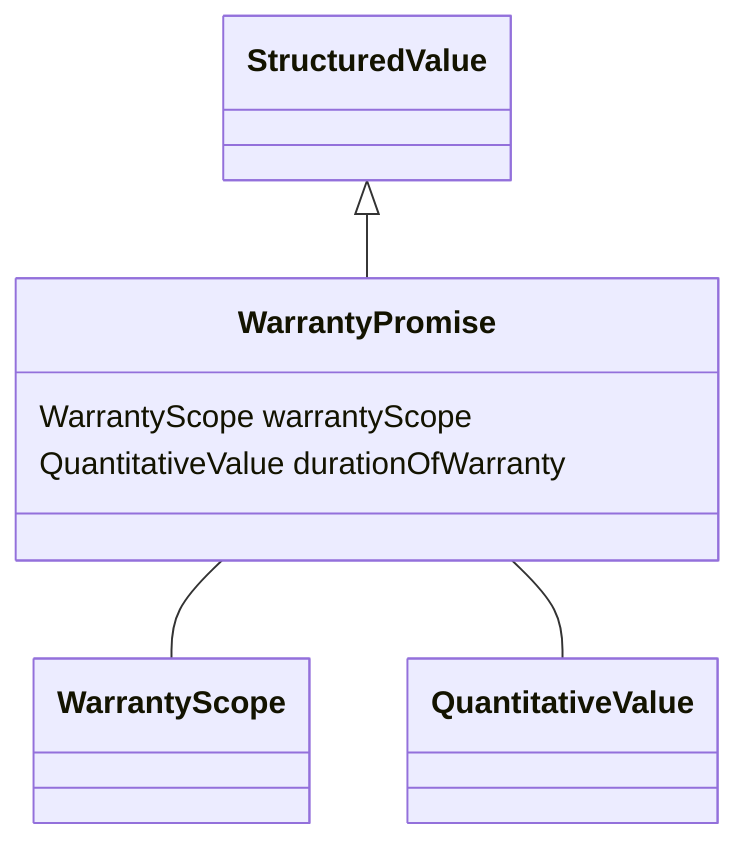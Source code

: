 classDiagram
  WarrantyPromise -- WarrantyScope
WarrantyPromise -- QuantitativeValue


StructuredValue <|-- WarrantyPromise
class WarrantyPromise {

  WarrantyScope warrantyScope
  QuantitativeValue durationOfWarranty

}